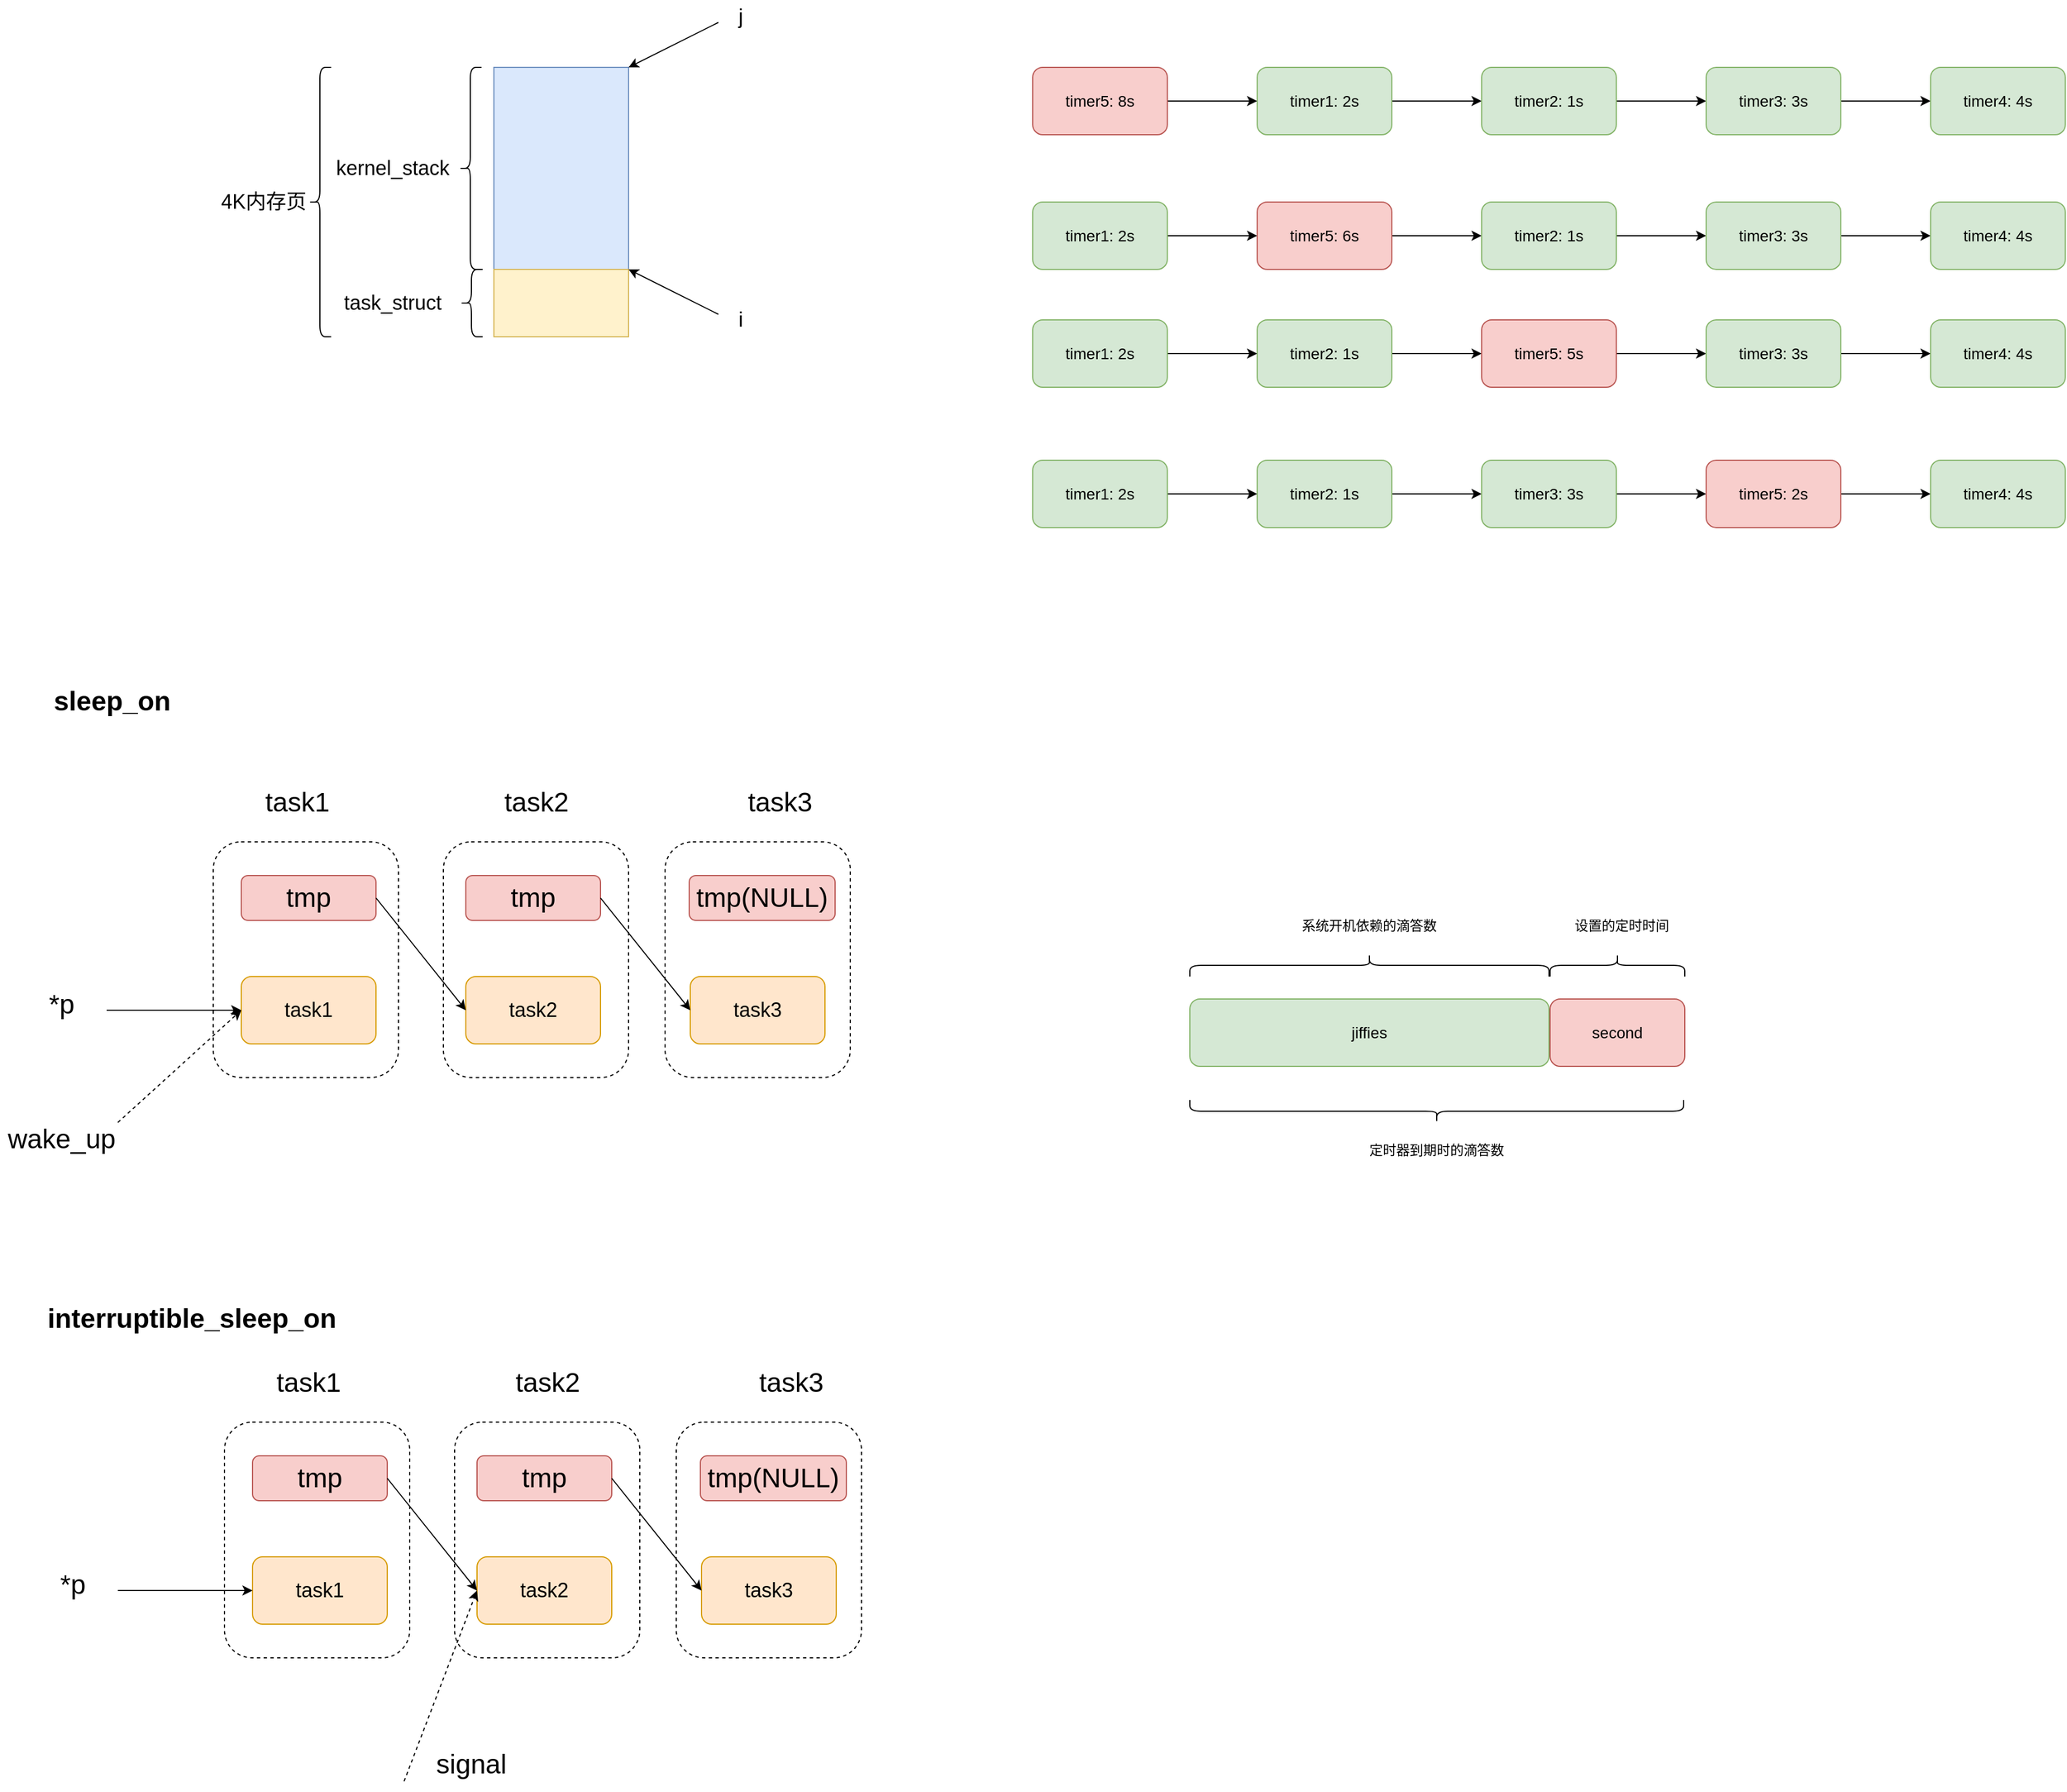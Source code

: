 <mxfile version="20.8.16" type="device"><diagram name="第 1 页" id="P_vDdWh54V5KP6KKxT9e"><mxGraphModel dx="1648" dy="531" grid="1" gridSize="10" guides="1" tooltips="1" connect="1" arrows="1" fold="1" page="1" pageScale="1" pageWidth="827" pageHeight="1169" math="0" shadow="0"><root><mxCell id="0"/><mxCell id="1" parent="0"/><mxCell id="tsZPCWPmZ__3IeMFAeeo-15" value="" style="rounded=1;whiteSpace=wrap;html=1;fontSize=24;dashed=1;" parent="1" vertex="1"><mxGeometry x="392.5" y="850" width="165" height="210" as="geometry"/></mxCell><mxCell id="tsZPCWPmZ__3IeMFAeeo-14" value="" style="rounded=1;whiteSpace=wrap;html=1;fontSize=24;dashed=1;" parent="1" vertex="1"><mxGeometry x="195" y="850" width="165" height="210" as="geometry"/></mxCell><mxCell id="tsZPCWPmZ__3IeMFAeeo-13" value="" style="rounded=1;whiteSpace=wrap;html=1;fontSize=24;dashed=1;" parent="1" vertex="1"><mxGeometry x="-10" y="850" width="165" height="210" as="geometry"/></mxCell><mxCell id="NzWkojkTz-ZVzkL_fruN-2" value="" style="rounded=0;whiteSpace=wrap;html=1;fillColor=#dae8fc;strokeColor=#6c8ebf;" parent="1" vertex="1"><mxGeometry x="240" y="160" width="120" height="180" as="geometry"/></mxCell><mxCell id="NzWkojkTz-ZVzkL_fruN-3" value="" style="rounded=0;whiteSpace=wrap;html=1;fillColor=#fff2cc;strokeColor=#d6b656;" parent="1" vertex="1"><mxGeometry x="240" y="340" width="120" height="60" as="geometry"/></mxCell><mxCell id="NzWkojkTz-ZVzkL_fruN-4" value="" style="shape=curlyBracket;whiteSpace=wrap;html=1;rounded=1;labelPosition=left;verticalLabelPosition=middle;align=right;verticalAlign=middle;" parent="1" vertex="1"><mxGeometry x="75" y="160" width="20" height="240" as="geometry"/></mxCell><mxCell id="NzWkojkTz-ZVzkL_fruN-5" value="&lt;font style=&quot;font-size: 18px;&quot;&gt;4K内存页&lt;/font&gt;" style="text;strokeColor=none;align=center;fillColor=none;html=1;verticalAlign=middle;whiteSpace=wrap;rounded=0;" parent="1" vertex="1"><mxGeometry x="-5" y="265" width="80" height="30" as="geometry"/></mxCell><mxCell id="NzWkojkTz-ZVzkL_fruN-6" value="" style="shape=curlyBracket;whiteSpace=wrap;html=1;rounded=1;labelPosition=left;verticalLabelPosition=middle;align=right;verticalAlign=middle;fontSize=18;" parent="1" vertex="1"><mxGeometry x="210" y="340" width="20" height="60" as="geometry"/></mxCell><mxCell id="NzWkojkTz-ZVzkL_fruN-7" value="&lt;font style=&quot;font-size: 18px;&quot;&gt;task_struct&lt;/font&gt;" style="text;strokeColor=none;align=center;fillColor=none;html=1;verticalAlign=middle;whiteSpace=wrap;rounded=0;" parent="1" vertex="1"><mxGeometry x="110" y="355" width="80" height="30" as="geometry"/></mxCell><mxCell id="NzWkojkTz-ZVzkL_fruN-8" value="&lt;font style=&quot;font-size: 18px;&quot;&gt;kernel_stack&lt;/font&gt;" style="text;strokeColor=none;align=center;fillColor=none;html=1;verticalAlign=middle;whiteSpace=wrap;rounded=0;" parent="1" vertex="1"><mxGeometry x="110" y="235" width="80" height="30" as="geometry"/></mxCell><mxCell id="NzWkojkTz-ZVzkL_fruN-9" value="" style="shape=curlyBracket;whiteSpace=wrap;html=1;rounded=1;labelPosition=left;verticalLabelPosition=middle;align=right;verticalAlign=middle;fontSize=18;" parent="1" vertex="1"><mxGeometry x="209" y="160" width="20" height="180" as="geometry"/></mxCell><mxCell id="NzWkojkTz-ZVzkL_fruN-12" value="" style="endArrow=classic;html=1;rounded=0;fontSize=18;entryX=1;entryY=0;entryDx=0;entryDy=0;" parent="1" target="NzWkojkTz-ZVzkL_fruN-2" edge="1"><mxGeometry width="50" height="50" relative="1" as="geometry"><mxPoint x="440" y="120" as="sourcePoint"/><mxPoint x="550" y="120" as="targetPoint"/></mxGeometry></mxCell><mxCell id="NzWkojkTz-ZVzkL_fruN-13" value="j" style="text;strokeColor=none;align=center;fillColor=none;html=1;verticalAlign=middle;whiteSpace=wrap;rounded=0;fontSize=18;" parent="1" vertex="1"><mxGeometry x="430" y="100" width="60" height="30" as="geometry"/></mxCell><mxCell id="NzWkojkTz-ZVzkL_fruN-14" value="" style="endArrow=classic;html=1;rounded=0;fontSize=18;entryX=1;entryY=0;entryDx=0;entryDy=0;" parent="1" edge="1"><mxGeometry width="50" height="50" relative="1" as="geometry"><mxPoint x="440" y="380" as="sourcePoint"/><mxPoint x="360" y="340" as="targetPoint"/></mxGeometry></mxCell><mxCell id="NzWkojkTz-ZVzkL_fruN-15" value="i" style="text;strokeColor=none;align=center;fillColor=none;html=1;verticalAlign=middle;whiteSpace=wrap;rounded=0;fontSize=18;" parent="1" vertex="1"><mxGeometry x="430" y="370" width="60" height="30" as="geometry"/></mxCell><mxCell id="wGNv6V_R4v9UapBMaG6Q-4" style="edgeStyle=orthogonalEdgeStyle;rounded=0;orthogonalLoop=1;jettySize=auto;html=1;exitX=1;exitY=0.5;exitDx=0;exitDy=0;entryX=0;entryY=0.5;entryDx=0;entryDy=0;fontSize=14;" parent="1" source="wGNv6V_R4v9UapBMaG6Q-2" target="wGNv6V_R4v9UapBMaG6Q-3" edge="1"><mxGeometry relative="1" as="geometry"/></mxCell><mxCell id="wGNv6V_R4v9UapBMaG6Q-2" value="&lt;font style=&quot;font-size: 14px;&quot;&gt;timer1: 2s&lt;/font&gt;" style="rounded=1;whiteSpace=wrap;html=1;fillColor=#d5e8d4;strokeColor=#82b366;" parent="1" vertex="1"><mxGeometry x="920" y="160" width="120" height="60" as="geometry"/></mxCell><mxCell id="wGNv6V_R4v9UapBMaG6Q-8" style="edgeStyle=orthogonalEdgeStyle;rounded=0;orthogonalLoop=1;jettySize=auto;html=1;exitX=1;exitY=0.5;exitDx=0;exitDy=0;entryX=0;entryY=0.5;entryDx=0;entryDy=0;fontSize=14;" parent="1" source="wGNv6V_R4v9UapBMaG6Q-3" target="wGNv6V_R4v9UapBMaG6Q-6" edge="1"><mxGeometry relative="1" as="geometry"/></mxCell><mxCell id="wGNv6V_R4v9UapBMaG6Q-3" value="&lt;font style=&quot;font-size: 14px;&quot;&gt;timer2: 1s&lt;/font&gt;" style="rounded=1;whiteSpace=wrap;html=1;fillColor=#d5e8d4;strokeColor=#82b366;" parent="1" vertex="1"><mxGeometry x="1120" y="160" width="120" height="60" as="geometry"/></mxCell><mxCell id="wGNv6V_R4v9UapBMaG6Q-5" style="edgeStyle=orthogonalEdgeStyle;rounded=0;orthogonalLoop=1;jettySize=auto;html=1;exitX=1;exitY=0.5;exitDx=0;exitDy=0;entryX=0;entryY=0.5;entryDx=0;entryDy=0;fontSize=14;" parent="1" source="wGNv6V_R4v9UapBMaG6Q-6" target="wGNv6V_R4v9UapBMaG6Q-7" edge="1"><mxGeometry relative="1" as="geometry"/></mxCell><mxCell id="wGNv6V_R4v9UapBMaG6Q-6" value="&lt;font style=&quot;font-size: 14px;&quot;&gt;timer3: 3s&lt;/font&gt;" style="rounded=1;whiteSpace=wrap;html=1;fillColor=#d5e8d4;strokeColor=#82b366;" parent="1" vertex="1"><mxGeometry x="1320" y="160" width="120" height="60" as="geometry"/></mxCell><mxCell id="wGNv6V_R4v9UapBMaG6Q-7" value="&lt;font style=&quot;font-size: 14px;&quot;&gt;timer4: 4s&lt;/font&gt;" style="rounded=1;whiteSpace=wrap;html=1;fillColor=#d5e8d4;strokeColor=#82b366;" parent="1" vertex="1"><mxGeometry x="1520" y="160" width="120" height="60" as="geometry"/></mxCell><mxCell id="wGNv6V_R4v9UapBMaG6Q-10" style="edgeStyle=orthogonalEdgeStyle;rounded=0;orthogonalLoop=1;jettySize=auto;html=1;exitX=1;exitY=0.5;exitDx=0;exitDy=0;entryX=0;entryY=0.5;entryDx=0;entryDy=0;fontSize=14;" parent="1" source="wGNv6V_R4v9UapBMaG6Q-9" target="wGNv6V_R4v9UapBMaG6Q-2" edge="1"><mxGeometry relative="1" as="geometry"/></mxCell><mxCell id="wGNv6V_R4v9UapBMaG6Q-9" value="&lt;font style=&quot;font-size: 14px;&quot;&gt;timer5: 8s&lt;/font&gt;" style="rounded=1;whiteSpace=wrap;html=1;fillColor=#f8cecc;strokeColor=#b85450;" parent="1" vertex="1"><mxGeometry x="720" y="160" width="120" height="60" as="geometry"/></mxCell><mxCell id="wGNv6V_R4v9UapBMaG6Q-20" style="edgeStyle=orthogonalEdgeStyle;rounded=0;orthogonalLoop=1;jettySize=auto;html=1;exitX=1;exitY=0.5;exitDx=0;exitDy=0;entryX=0;entryY=0.5;entryDx=0;entryDy=0;fontSize=14;" parent="1" source="wGNv6V_R4v9UapBMaG6Q-21" target="wGNv6V_R4v9UapBMaG6Q-23" edge="1"><mxGeometry relative="1" as="geometry"/></mxCell><mxCell id="wGNv6V_R4v9UapBMaG6Q-21" value="&lt;font style=&quot;font-size: 14px;&quot;&gt;timer5: 6s&lt;/font&gt;" style="rounded=1;whiteSpace=wrap;html=1;fillColor=#f8cecc;strokeColor=#b85450;" parent="1" vertex="1"><mxGeometry x="920" y="280" width="120" height="60" as="geometry"/></mxCell><mxCell id="wGNv6V_R4v9UapBMaG6Q-22" style="edgeStyle=orthogonalEdgeStyle;rounded=0;orthogonalLoop=1;jettySize=auto;html=1;exitX=1;exitY=0.5;exitDx=0;exitDy=0;entryX=0;entryY=0.5;entryDx=0;entryDy=0;fontSize=14;" parent="1" source="wGNv6V_R4v9UapBMaG6Q-23" target="wGNv6V_R4v9UapBMaG6Q-25" edge="1"><mxGeometry relative="1" as="geometry"/></mxCell><mxCell id="wGNv6V_R4v9UapBMaG6Q-23" value="&lt;font style=&quot;font-size: 14px;&quot;&gt;timer2: 1s&lt;/font&gt;" style="rounded=1;whiteSpace=wrap;html=1;fillColor=#d5e8d4;strokeColor=#82b366;" parent="1" vertex="1"><mxGeometry x="1120" y="280" width="120" height="60" as="geometry"/></mxCell><mxCell id="wGNv6V_R4v9UapBMaG6Q-24" style="edgeStyle=orthogonalEdgeStyle;rounded=0;orthogonalLoop=1;jettySize=auto;html=1;exitX=1;exitY=0.5;exitDx=0;exitDy=0;entryX=0;entryY=0.5;entryDx=0;entryDy=0;fontSize=14;" parent="1" source="wGNv6V_R4v9UapBMaG6Q-25" target="wGNv6V_R4v9UapBMaG6Q-26" edge="1"><mxGeometry relative="1" as="geometry"/></mxCell><mxCell id="wGNv6V_R4v9UapBMaG6Q-25" value="&lt;font style=&quot;font-size: 14px;&quot;&gt;timer3: 3s&lt;/font&gt;" style="rounded=1;whiteSpace=wrap;html=1;fillColor=#d5e8d4;strokeColor=#82b366;" parent="1" vertex="1"><mxGeometry x="1320" y="280" width="120" height="60" as="geometry"/></mxCell><mxCell id="wGNv6V_R4v9UapBMaG6Q-26" value="&lt;font style=&quot;font-size: 14px;&quot;&gt;timer4: 4s&lt;/font&gt;" style="rounded=1;whiteSpace=wrap;html=1;fillColor=#d5e8d4;strokeColor=#82b366;" parent="1" vertex="1"><mxGeometry x="1520" y="280" width="120" height="60" as="geometry"/></mxCell><mxCell id="wGNv6V_R4v9UapBMaG6Q-27" style="edgeStyle=orthogonalEdgeStyle;rounded=0;orthogonalLoop=1;jettySize=auto;html=1;exitX=1;exitY=0.5;exitDx=0;exitDy=0;entryX=0;entryY=0.5;entryDx=0;entryDy=0;fontSize=14;" parent="1" source="wGNv6V_R4v9UapBMaG6Q-28" target="wGNv6V_R4v9UapBMaG6Q-21" edge="1"><mxGeometry relative="1" as="geometry"/></mxCell><mxCell id="wGNv6V_R4v9UapBMaG6Q-28" value="&lt;font style=&quot;font-size: 14px;&quot;&gt;timer1: 2s&lt;/font&gt;" style="rounded=1;whiteSpace=wrap;html=1;fillColor=#d5e8d4;strokeColor=#82b366;" parent="1" vertex="1"><mxGeometry x="720" y="280" width="120" height="60" as="geometry"/></mxCell><mxCell id="wGNv6V_R4v9UapBMaG6Q-29" style="edgeStyle=orthogonalEdgeStyle;rounded=0;orthogonalLoop=1;jettySize=auto;html=1;exitX=1;exitY=0.5;exitDx=0;exitDy=0;entryX=0;entryY=0.5;entryDx=0;entryDy=0;fontSize=14;" parent="1" source="wGNv6V_R4v9UapBMaG6Q-30" target="wGNv6V_R4v9UapBMaG6Q-32" edge="1"><mxGeometry relative="1" as="geometry"/></mxCell><mxCell id="wGNv6V_R4v9UapBMaG6Q-30" value="&lt;font style=&quot;font-size: 14px;&quot;&gt;timer2: 1s&lt;/font&gt;" style="rounded=1;whiteSpace=wrap;html=1;fillColor=#d5e8d4;strokeColor=#82b366;" parent="1" vertex="1"><mxGeometry x="920" y="385" width="120" height="60" as="geometry"/></mxCell><mxCell id="wGNv6V_R4v9UapBMaG6Q-31" style="edgeStyle=orthogonalEdgeStyle;rounded=0;orthogonalLoop=1;jettySize=auto;html=1;exitX=1;exitY=0.5;exitDx=0;exitDy=0;entryX=0;entryY=0.5;entryDx=0;entryDy=0;fontSize=14;" parent="1" source="wGNv6V_R4v9UapBMaG6Q-32" target="wGNv6V_R4v9UapBMaG6Q-34" edge="1"><mxGeometry relative="1" as="geometry"/></mxCell><mxCell id="wGNv6V_R4v9UapBMaG6Q-32" value="&lt;font style=&quot;font-size: 14px;&quot;&gt;timer5: 5s&lt;/font&gt;" style="rounded=1;whiteSpace=wrap;html=1;fillColor=#f8cecc;strokeColor=#b85450;" parent="1" vertex="1"><mxGeometry x="1120" y="385" width="120" height="60" as="geometry"/></mxCell><mxCell id="wGNv6V_R4v9UapBMaG6Q-33" style="edgeStyle=orthogonalEdgeStyle;rounded=0;orthogonalLoop=1;jettySize=auto;html=1;exitX=1;exitY=0.5;exitDx=0;exitDy=0;entryX=0;entryY=0.5;entryDx=0;entryDy=0;fontSize=14;" parent="1" source="wGNv6V_R4v9UapBMaG6Q-34" target="wGNv6V_R4v9UapBMaG6Q-35" edge="1"><mxGeometry relative="1" as="geometry"/></mxCell><mxCell id="wGNv6V_R4v9UapBMaG6Q-34" value="&lt;font style=&quot;font-size: 14px;&quot;&gt;timer3: 3s&lt;/font&gt;" style="rounded=1;whiteSpace=wrap;html=1;fillColor=#d5e8d4;strokeColor=#82b366;" parent="1" vertex="1"><mxGeometry x="1320" y="385" width="120" height="60" as="geometry"/></mxCell><mxCell id="wGNv6V_R4v9UapBMaG6Q-35" value="&lt;font style=&quot;font-size: 14px;&quot;&gt;timer4: 4s&lt;/font&gt;" style="rounded=1;whiteSpace=wrap;html=1;fillColor=#d5e8d4;strokeColor=#82b366;" parent="1" vertex="1"><mxGeometry x="1520" y="385" width="120" height="60" as="geometry"/></mxCell><mxCell id="wGNv6V_R4v9UapBMaG6Q-36" style="edgeStyle=orthogonalEdgeStyle;rounded=0;orthogonalLoop=1;jettySize=auto;html=1;exitX=1;exitY=0.5;exitDx=0;exitDy=0;entryX=0;entryY=0.5;entryDx=0;entryDy=0;fontSize=14;" parent="1" source="wGNv6V_R4v9UapBMaG6Q-37" target="wGNv6V_R4v9UapBMaG6Q-30" edge="1"><mxGeometry relative="1" as="geometry"/></mxCell><mxCell id="wGNv6V_R4v9UapBMaG6Q-37" value="&lt;font style=&quot;font-size: 14px;&quot;&gt;timer1: 2s&lt;/font&gt;" style="rounded=1;whiteSpace=wrap;html=1;fillColor=#d5e8d4;strokeColor=#82b366;" parent="1" vertex="1"><mxGeometry x="720" y="385" width="120" height="60" as="geometry"/></mxCell><mxCell id="wGNv6V_R4v9UapBMaG6Q-38" style="edgeStyle=orthogonalEdgeStyle;rounded=0;orthogonalLoop=1;jettySize=auto;html=1;exitX=1;exitY=0.5;exitDx=0;exitDy=0;entryX=0;entryY=0.5;entryDx=0;entryDy=0;fontSize=14;" parent="1" source="wGNv6V_R4v9UapBMaG6Q-39" target="wGNv6V_R4v9UapBMaG6Q-41" edge="1"><mxGeometry relative="1" as="geometry"/></mxCell><mxCell id="wGNv6V_R4v9UapBMaG6Q-39" value="&lt;font style=&quot;font-size: 14px;&quot;&gt;timer2: 1s&lt;/font&gt;" style="rounded=1;whiteSpace=wrap;html=1;fillColor=#d5e8d4;strokeColor=#82b366;" parent="1" vertex="1"><mxGeometry x="920" y="510" width="120" height="60" as="geometry"/></mxCell><mxCell id="wGNv6V_R4v9UapBMaG6Q-40" style="edgeStyle=orthogonalEdgeStyle;rounded=0;orthogonalLoop=1;jettySize=auto;html=1;exitX=1;exitY=0.5;exitDx=0;exitDy=0;entryX=0;entryY=0.5;entryDx=0;entryDy=0;fontSize=14;" parent="1" source="wGNv6V_R4v9UapBMaG6Q-41" target="wGNv6V_R4v9UapBMaG6Q-43" edge="1"><mxGeometry relative="1" as="geometry"/></mxCell><mxCell id="wGNv6V_R4v9UapBMaG6Q-41" value="&lt;font style=&quot;font-size: 14px;&quot;&gt;timer3: 3s&lt;/font&gt;" style="rounded=1;whiteSpace=wrap;html=1;fillColor=#d5e8d4;strokeColor=#82b366;" parent="1" vertex="1"><mxGeometry x="1120" y="510" width="120" height="60" as="geometry"/></mxCell><mxCell id="wGNv6V_R4v9UapBMaG6Q-42" style="edgeStyle=orthogonalEdgeStyle;rounded=0;orthogonalLoop=1;jettySize=auto;html=1;exitX=1;exitY=0.5;exitDx=0;exitDy=0;entryX=0;entryY=0.5;entryDx=0;entryDy=0;fontSize=14;" parent="1" source="wGNv6V_R4v9UapBMaG6Q-43" target="wGNv6V_R4v9UapBMaG6Q-44" edge="1"><mxGeometry relative="1" as="geometry"/></mxCell><mxCell id="wGNv6V_R4v9UapBMaG6Q-43" value="&lt;font style=&quot;font-size: 14px;&quot;&gt;timer5: 2s&lt;/font&gt;" style="rounded=1;whiteSpace=wrap;html=1;fillColor=#f8cecc;strokeColor=#b85450;" parent="1" vertex="1"><mxGeometry x="1320" y="510" width="120" height="60" as="geometry"/></mxCell><mxCell id="wGNv6V_R4v9UapBMaG6Q-44" value="&lt;font style=&quot;font-size: 14px;&quot;&gt;timer4: 4s&lt;/font&gt;" style="rounded=1;whiteSpace=wrap;html=1;fillColor=#d5e8d4;strokeColor=#82b366;" parent="1" vertex="1"><mxGeometry x="1520" y="510" width="120" height="60" as="geometry"/></mxCell><mxCell id="wGNv6V_R4v9UapBMaG6Q-45" style="edgeStyle=orthogonalEdgeStyle;rounded=0;orthogonalLoop=1;jettySize=auto;html=1;exitX=1;exitY=0.5;exitDx=0;exitDy=0;entryX=0;entryY=0.5;entryDx=0;entryDy=0;fontSize=14;" parent="1" source="wGNv6V_R4v9UapBMaG6Q-46" target="wGNv6V_R4v9UapBMaG6Q-39" edge="1"><mxGeometry relative="1" as="geometry"/></mxCell><mxCell id="wGNv6V_R4v9UapBMaG6Q-46" value="&lt;font style=&quot;font-size: 14px;&quot;&gt;timer1: 2s&lt;/font&gt;" style="rounded=1;whiteSpace=wrap;html=1;fillColor=#d5e8d4;strokeColor=#82b366;" parent="1" vertex="1"><mxGeometry x="720" y="510" width="120" height="60" as="geometry"/></mxCell><mxCell id="tsZPCWPmZ__3IeMFAeeo-1" value="&lt;font style=&quot;font-size: 18px;&quot;&gt;task1&lt;/font&gt;" style="rounded=1;whiteSpace=wrap;html=1;fillColor=#ffe6cc;strokeColor=#d79b00;" parent="1" vertex="1"><mxGeometry x="15" y="970" width="120" height="60" as="geometry"/></mxCell><mxCell id="tsZPCWPmZ__3IeMFAeeo-2" value="&lt;font style=&quot;font-size: 18px;&quot;&gt;task2&lt;/font&gt;" style="rounded=1;whiteSpace=wrap;html=1;fillColor=#ffe6cc;strokeColor=#d79b00;" parent="1" vertex="1"><mxGeometry x="215" y="970" width="120" height="60" as="geometry"/></mxCell><mxCell id="tsZPCWPmZ__3IeMFAeeo-3" value="&lt;font style=&quot;font-size: 18px;&quot;&gt;task3&lt;/font&gt;" style="rounded=1;whiteSpace=wrap;html=1;fillColor=#ffe6cc;strokeColor=#d79b00;" parent="1" vertex="1"><mxGeometry x="415" y="970" width="120" height="60" as="geometry"/></mxCell><mxCell id="tsZPCWPmZ__3IeMFAeeo-6" value="" style="endArrow=classic;html=1;rounded=0;fontSize=18;entryX=0;entryY=0.5;entryDx=0;entryDy=0;" parent="1" target="tsZPCWPmZ__3IeMFAeeo-1" edge="1"><mxGeometry width="50" height="50" relative="1" as="geometry"><mxPoint x="-105" y="1000" as="sourcePoint"/><mxPoint x="15" y="880" as="targetPoint"/></mxGeometry></mxCell><mxCell id="tsZPCWPmZ__3IeMFAeeo-7" value="&lt;font style=&quot;font-size: 24px;&quot;&gt;*p&lt;/font&gt;" style="text;strokeColor=none;align=center;fillColor=none;html=1;verticalAlign=middle;whiteSpace=wrap;rounded=0;fontSize=18;" parent="1" vertex="1"><mxGeometry x="-175" y="980" width="60" height="30" as="geometry"/></mxCell><mxCell id="tsZPCWPmZ__3IeMFAeeo-8" value="tmp" style="rounded=1;whiteSpace=wrap;html=1;fontSize=24;fillColor=#f8cecc;strokeColor=#b85450;" parent="1" vertex="1"><mxGeometry x="15" y="880" width="120" height="40" as="geometry"/></mxCell><mxCell id="tsZPCWPmZ__3IeMFAeeo-10" value="" style="endArrow=classic;html=1;rounded=0;fontSize=24;exitX=1;exitY=0.5;exitDx=0;exitDy=0;entryX=0;entryY=0.5;entryDx=0;entryDy=0;" parent="1" source="tsZPCWPmZ__3IeMFAeeo-8" target="tsZPCWPmZ__3IeMFAeeo-2" edge="1"><mxGeometry width="50" height="50" relative="1" as="geometry"><mxPoint x="205" y="930" as="sourcePoint"/><mxPoint x="255" y="880" as="targetPoint"/></mxGeometry></mxCell><mxCell id="tsZPCWPmZ__3IeMFAeeo-11" value="tmp" style="rounded=1;whiteSpace=wrap;html=1;fontSize=24;fillColor=#f8cecc;strokeColor=#b85450;" parent="1" vertex="1"><mxGeometry x="215" y="880" width="120" height="40" as="geometry"/></mxCell><mxCell id="tsZPCWPmZ__3IeMFAeeo-12" value="" style="endArrow=classic;html=1;rounded=0;fontSize=24;exitX=1;exitY=0.5;exitDx=0;exitDy=0;entryX=0;entryY=0.5;entryDx=0;entryDy=0;" parent="1" source="tsZPCWPmZ__3IeMFAeeo-11" target="tsZPCWPmZ__3IeMFAeeo-3" edge="1"><mxGeometry width="50" height="50" relative="1" as="geometry"><mxPoint x="389" y="900" as="sourcePoint"/><mxPoint x="469" y="1005" as="targetPoint"/></mxGeometry></mxCell><mxCell id="tsZPCWPmZ__3IeMFAeeo-16" value="tmp(NULL)" style="rounded=1;whiteSpace=wrap;html=1;fontSize=24;fillColor=#f8cecc;strokeColor=#b85450;" parent="1" vertex="1"><mxGeometry x="414" y="880" width="130" height="40" as="geometry"/></mxCell><mxCell id="tsZPCWPmZ__3IeMFAeeo-19" value="task1" style="text;strokeColor=none;align=center;fillColor=none;html=1;verticalAlign=middle;whiteSpace=wrap;rounded=0;fontSize=24;" parent="1" vertex="1"><mxGeometry x="35" y="800" width="60" height="30" as="geometry"/></mxCell><mxCell id="tsZPCWPmZ__3IeMFAeeo-20" value="task2" style="text;strokeColor=none;align=center;fillColor=none;html=1;verticalAlign=middle;whiteSpace=wrap;rounded=0;fontSize=24;" parent="1" vertex="1"><mxGeometry x="247.5" y="800" width="60" height="30" as="geometry"/></mxCell><mxCell id="tsZPCWPmZ__3IeMFAeeo-21" value="task3" style="text;strokeColor=none;align=center;fillColor=none;html=1;verticalAlign=middle;whiteSpace=wrap;rounded=0;fontSize=24;" parent="1" vertex="1"><mxGeometry x="465" y="800" width="60" height="30" as="geometry"/></mxCell><mxCell id="tsZPCWPmZ__3IeMFAeeo-22" value="" style="endArrow=classic;html=1;rounded=0;fontSize=24;entryX=0;entryY=0.5;entryDx=0;entryDy=0;dashed=1;" parent="1" target="tsZPCWPmZ__3IeMFAeeo-1" edge="1"><mxGeometry width="50" height="50" relative="1" as="geometry"><mxPoint x="-95" y="1100" as="sourcePoint"/><mxPoint x="-45" y="1050" as="targetPoint"/></mxGeometry></mxCell><mxCell id="tsZPCWPmZ__3IeMFAeeo-23" value="&lt;font style=&quot;font-size: 24px;&quot;&gt;wake_up&lt;/font&gt;" style="text;strokeColor=none;align=center;fillColor=none;html=1;verticalAlign=middle;whiteSpace=wrap;rounded=0;fontSize=18;" parent="1" vertex="1"><mxGeometry x="-200" y="1100" width="110" height="30" as="geometry"/></mxCell><mxCell id="tsZPCWPmZ__3IeMFAeeo-24" value="" style="rounded=1;whiteSpace=wrap;html=1;fontSize=24;dashed=1;" parent="1" vertex="1"><mxGeometry x="402.5" y="1367" width="165" height="210" as="geometry"/></mxCell><mxCell id="tsZPCWPmZ__3IeMFAeeo-25" value="" style="rounded=1;whiteSpace=wrap;html=1;fontSize=24;dashed=1;" parent="1" vertex="1"><mxGeometry x="205" y="1367" width="165" height="210" as="geometry"/></mxCell><mxCell id="tsZPCWPmZ__3IeMFAeeo-26" value="" style="rounded=1;whiteSpace=wrap;html=1;fontSize=24;dashed=1;" parent="1" vertex="1"><mxGeometry y="1367" width="165" height="210" as="geometry"/></mxCell><mxCell id="tsZPCWPmZ__3IeMFAeeo-27" value="&lt;font style=&quot;font-size: 18px;&quot;&gt;task1&lt;/font&gt;" style="rounded=1;whiteSpace=wrap;html=1;fillColor=#ffe6cc;strokeColor=#d79b00;" parent="1" vertex="1"><mxGeometry x="25" y="1487" width="120" height="60" as="geometry"/></mxCell><mxCell id="tsZPCWPmZ__3IeMFAeeo-28" value="&lt;font style=&quot;font-size: 18px;&quot;&gt;task2&lt;/font&gt;" style="rounded=1;whiteSpace=wrap;html=1;fillColor=#ffe6cc;strokeColor=#d79b00;" parent="1" vertex="1"><mxGeometry x="225" y="1487" width="120" height="60" as="geometry"/></mxCell><mxCell id="tsZPCWPmZ__3IeMFAeeo-29" value="&lt;font style=&quot;font-size: 18px;&quot;&gt;task3&lt;/font&gt;" style="rounded=1;whiteSpace=wrap;html=1;fillColor=#ffe6cc;strokeColor=#d79b00;" parent="1" vertex="1"><mxGeometry x="425" y="1487" width="120" height="60" as="geometry"/></mxCell><mxCell id="tsZPCWPmZ__3IeMFAeeo-30" value="" style="endArrow=classic;html=1;rounded=0;fontSize=18;entryX=0;entryY=0.5;entryDx=0;entryDy=0;" parent="1" target="tsZPCWPmZ__3IeMFAeeo-27" edge="1"><mxGeometry width="50" height="50" relative="1" as="geometry"><mxPoint x="-95" y="1517" as="sourcePoint"/><mxPoint x="25" y="1397" as="targetPoint"/></mxGeometry></mxCell><mxCell id="tsZPCWPmZ__3IeMFAeeo-31" value="&lt;font style=&quot;font-size: 24px;&quot;&gt;*p&lt;/font&gt;" style="text;strokeColor=none;align=center;fillColor=none;html=1;verticalAlign=middle;whiteSpace=wrap;rounded=0;fontSize=18;" parent="1" vertex="1"><mxGeometry x="-165" y="1497" width="60" height="30" as="geometry"/></mxCell><mxCell id="tsZPCWPmZ__3IeMFAeeo-32" value="tmp" style="rounded=1;whiteSpace=wrap;html=1;fontSize=24;fillColor=#f8cecc;strokeColor=#b85450;" parent="1" vertex="1"><mxGeometry x="25" y="1397" width="120" height="40" as="geometry"/></mxCell><mxCell id="tsZPCWPmZ__3IeMFAeeo-33" value="" style="endArrow=classic;html=1;rounded=0;fontSize=24;exitX=1;exitY=0.5;exitDx=0;exitDy=0;entryX=0;entryY=0.5;entryDx=0;entryDy=0;" parent="1" source="tsZPCWPmZ__3IeMFAeeo-32" target="tsZPCWPmZ__3IeMFAeeo-28" edge="1"><mxGeometry width="50" height="50" relative="1" as="geometry"><mxPoint x="215" y="1447" as="sourcePoint"/><mxPoint x="265" y="1397" as="targetPoint"/></mxGeometry></mxCell><mxCell id="tsZPCWPmZ__3IeMFAeeo-34" value="tmp" style="rounded=1;whiteSpace=wrap;html=1;fontSize=24;fillColor=#f8cecc;strokeColor=#b85450;" parent="1" vertex="1"><mxGeometry x="225" y="1397" width="120" height="40" as="geometry"/></mxCell><mxCell id="tsZPCWPmZ__3IeMFAeeo-35" value="" style="endArrow=classic;html=1;rounded=0;fontSize=24;exitX=1;exitY=0.5;exitDx=0;exitDy=0;entryX=0;entryY=0.5;entryDx=0;entryDy=0;" parent="1" source="tsZPCWPmZ__3IeMFAeeo-34" target="tsZPCWPmZ__3IeMFAeeo-29" edge="1"><mxGeometry width="50" height="50" relative="1" as="geometry"><mxPoint x="399" y="1417" as="sourcePoint"/><mxPoint x="479" y="1522" as="targetPoint"/></mxGeometry></mxCell><mxCell id="tsZPCWPmZ__3IeMFAeeo-36" value="tmp(NULL)" style="rounded=1;whiteSpace=wrap;html=1;fontSize=24;fillColor=#f8cecc;strokeColor=#b85450;" parent="1" vertex="1"><mxGeometry x="424" y="1397" width="130" height="40" as="geometry"/></mxCell><mxCell id="tsZPCWPmZ__3IeMFAeeo-37" value="task1" style="text;strokeColor=none;align=center;fillColor=none;html=1;verticalAlign=middle;whiteSpace=wrap;rounded=0;fontSize=24;" parent="1" vertex="1"><mxGeometry x="45" y="1317" width="60" height="30" as="geometry"/></mxCell><mxCell id="tsZPCWPmZ__3IeMFAeeo-38" value="task2" style="text;strokeColor=none;align=center;fillColor=none;html=1;verticalAlign=middle;whiteSpace=wrap;rounded=0;fontSize=24;" parent="1" vertex="1"><mxGeometry x="257.5" y="1317" width="60" height="30" as="geometry"/></mxCell><mxCell id="tsZPCWPmZ__3IeMFAeeo-39" value="task3" style="text;strokeColor=none;align=center;fillColor=none;html=1;verticalAlign=middle;whiteSpace=wrap;rounded=0;fontSize=24;" parent="1" vertex="1"><mxGeometry x="475" y="1317" width="60" height="30" as="geometry"/></mxCell><mxCell id="tsZPCWPmZ__3IeMFAeeo-42" value="" style="endArrow=classic;html=1;rounded=0;dashed=1;fontSize=24;entryX=0;entryY=0.5;entryDx=0;entryDy=0;" parent="1" target="tsZPCWPmZ__3IeMFAeeo-28" edge="1"><mxGeometry width="50" height="50" relative="1" as="geometry"><mxPoint x="160" y="1687" as="sourcePoint"/><mxPoint x="180" y="1707" as="targetPoint"/></mxGeometry></mxCell><mxCell id="tsZPCWPmZ__3IeMFAeeo-43" value="signal" style="text;strokeColor=none;align=center;fillColor=none;html=1;verticalAlign=middle;whiteSpace=wrap;rounded=0;fontSize=24;" parent="1" vertex="1"><mxGeometry x="180" y="1657" width="80" height="30" as="geometry"/></mxCell><mxCell id="tsZPCWPmZ__3IeMFAeeo-44" value="&lt;font style=&quot;font-size: 24px;&quot;&gt;&lt;b style=&quot;&quot;&gt;sleep_on&lt;/b&gt;&lt;/font&gt;" style="text;strokeColor=none;align=center;fillColor=none;html=1;verticalAlign=middle;whiteSpace=wrap;rounded=0;fontSize=24;" parent="1" vertex="1"><mxGeometry x="-130" y="710" width="60" height="30" as="geometry"/></mxCell><mxCell id="tsZPCWPmZ__3IeMFAeeo-45" value="&lt;font style=&quot;font-size: 24px;&quot;&gt;&lt;b style=&quot;&quot;&gt;interruptible_sleep_on&lt;/b&gt;&lt;/font&gt;" style="text;strokeColor=none;align=center;fillColor=none;html=1;verticalAlign=middle;whiteSpace=wrap;rounded=0;fontSize=24;" parent="1" vertex="1"><mxGeometry x="-59" y="1260" width="60" height="30" as="geometry"/></mxCell><mxCell id="2OEoIf1J58rAT1zmxqvn-3" value="&lt;font style=&quot;font-size: 14px;&quot;&gt;jiffies&lt;/font&gt;" style="rounded=1;whiteSpace=wrap;html=1;fillColor=#d5e8d4;strokeColor=#82b366;" vertex="1" parent="1"><mxGeometry x="860" y="990" width="320" height="60" as="geometry"/></mxCell><mxCell id="2OEoIf1J58rAT1zmxqvn-4" value="&lt;font style=&quot;font-size: 14px;&quot;&gt;second&lt;/font&gt;" style="rounded=1;whiteSpace=wrap;html=1;fillColor=#f8cecc;strokeColor=#b85450;" vertex="1" parent="1"><mxGeometry x="1181" y="990" width="120" height="60" as="geometry"/></mxCell><mxCell id="2OEoIf1J58rAT1zmxqvn-5" value="" style="shape=curlyBracket;whiteSpace=wrap;html=1;rounded=1;labelPosition=left;verticalLabelPosition=middle;align=right;verticalAlign=middle;rotation=90;" vertex="1" parent="1"><mxGeometry x="1010" y="800" width="20" height="320" as="geometry"/></mxCell><mxCell id="2OEoIf1J58rAT1zmxqvn-6" value="系统开机依赖的滴答数" style="text;strokeColor=none;align=center;fillColor=none;html=1;verticalAlign=middle;whiteSpace=wrap;rounded=0;" vertex="1" parent="1"><mxGeometry x="950" y="910" width="140" height="30" as="geometry"/></mxCell><mxCell id="2OEoIf1J58rAT1zmxqvn-8" value="" style="shape=curlyBracket;whiteSpace=wrap;html=1;rounded=1;flipH=1;labelPosition=right;verticalLabelPosition=middle;align=left;verticalAlign=middle;rotation=-90;" vertex="1" parent="1"><mxGeometry x="1231" y="900" width="20" height="120" as="geometry"/></mxCell><mxCell id="2OEoIf1J58rAT1zmxqvn-9" value="设置的定时时间" style="text;strokeColor=none;align=center;fillColor=none;html=1;verticalAlign=middle;whiteSpace=wrap;rounded=0;" vertex="1" parent="1"><mxGeometry x="1190" y="910" width="110" height="30" as="geometry"/></mxCell><mxCell id="2OEoIf1J58rAT1zmxqvn-10" value="" style="shape=curlyBracket;whiteSpace=wrap;html=1;rounded=1;flipH=1;labelPosition=right;verticalLabelPosition=middle;align=left;verticalAlign=middle;rotation=90;" vertex="1" parent="1"><mxGeometry x="1070" y="870" width="20" height="440" as="geometry"/></mxCell><mxCell id="2OEoIf1J58rAT1zmxqvn-11" value="定时器到期时的滴答数" style="text;strokeColor=none;align=center;fillColor=none;html=1;verticalAlign=middle;whiteSpace=wrap;rounded=0;" vertex="1" parent="1"><mxGeometry x="1010" y="1110" width="140" height="30" as="geometry"/></mxCell></root></mxGraphModel></diagram></mxfile>